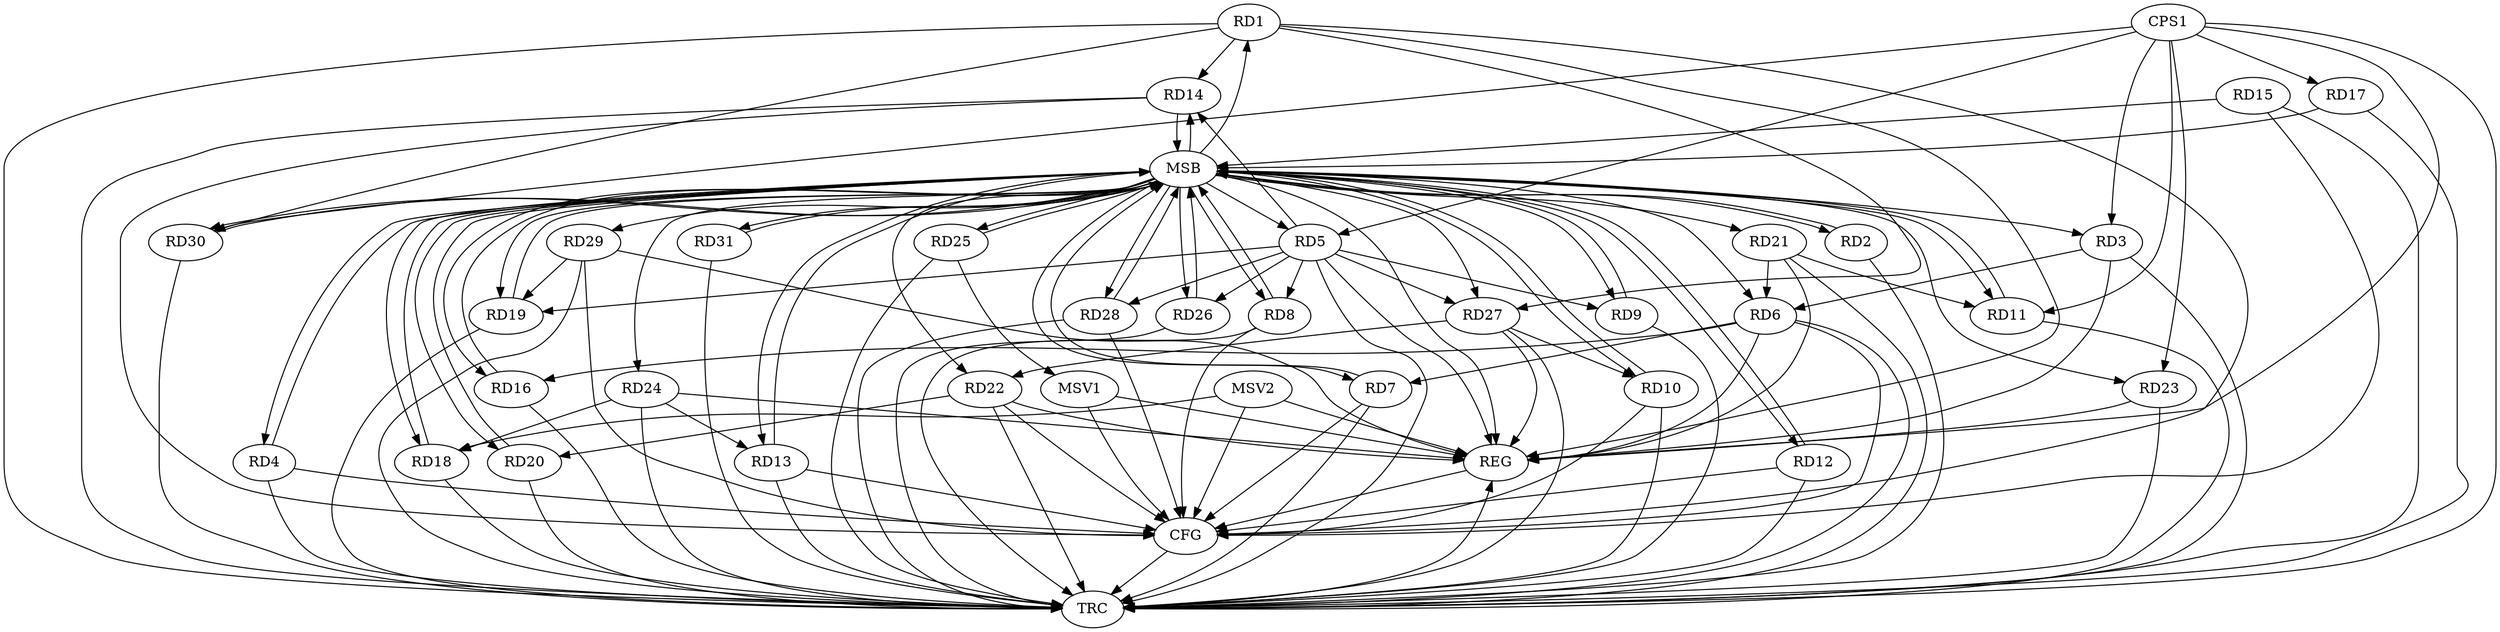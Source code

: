 strict digraph G {
  RD1 [ label="RD1" ];
  RD2 [ label="RD2" ];
  RD3 [ label="RD3" ];
  RD4 [ label="RD4" ];
  RD5 [ label="RD5" ];
  RD6 [ label="RD6" ];
  RD7 [ label="RD7" ];
  RD8 [ label="RD8" ];
  RD9 [ label="RD9" ];
  RD10 [ label="RD10" ];
  RD11 [ label="RD11" ];
  RD12 [ label="RD12" ];
  RD13 [ label="RD13" ];
  RD14 [ label="RD14" ];
  RD15 [ label="RD15" ];
  RD16 [ label="RD16" ];
  RD17 [ label="RD17" ];
  RD18 [ label="RD18" ];
  RD19 [ label="RD19" ];
  RD20 [ label="RD20" ];
  RD21 [ label="RD21" ];
  RD22 [ label="RD22" ];
  RD23 [ label="RD23" ];
  RD24 [ label="RD24" ];
  RD25 [ label="RD25" ];
  RD26 [ label="RD26" ];
  RD27 [ label="RD27" ];
  RD28 [ label="RD28" ];
  RD29 [ label="RD29" ];
  RD30 [ label="RD30" ];
  RD31 [ label="RD31" ];
  CPS1 [ label="CPS1" ];
  REG [ label="REG" ];
  MSB [ label="MSB" ];
  CFG [ label="CFG" ];
  TRC [ label="TRC" ];
  MSV1 [ label="MSV1" ];
  MSV2 [ label="MSV2" ];
  RD1 -> RD14;
  RD1 -> RD27;
  RD1 -> RD30;
  RD3 -> RD6;
  RD5 -> RD9;
  RD5 -> RD14;
  RD5 -> RD19;
  RD5 -> RD27;
  RD5 -> RD28;
  RD6 -> RD7;
  RD6 -> RD16;
  RD21 -> RD6;
  RD27 -> RD10;
  RD21 -> RD11;
  RD24 -> RD13;
  RD24 -> RD18;
  RD29 -> RD19;
  RD22 -> RD20;
  RD27 -> RD22;
  CPS1 -> RD23;
  CPS1 -> RD3;
  CPS1 -> RD5;
  CPS1 -> RD11;
  CPS1 -> RD17;
  CPS1 -> RD30;
  RD1 -> REG;
  RD3 -> REG;
  RD5 -> REG;
  RD6 -> REG;
  RD21 -> REG;
  RD22 -> REG;
  RD23 -> REG;
  RD24 -> REG;
  RD27 -> REG;
  RD29 -> REG;
  CPS1 -> REG;
  RD2 -> MSB;
  MSB -> RD4;
  MSB -> RD13;
  MSB -> RD18;
  MSB -> RD26;
  MSB -> REG;
  RD4 -> MSB;
  MSB -> RD5;
  MSB -> RD21;
  MSB -> RD24;
  MSB -> RD25;
  RD7 -> MSB;
  MSB -> RD16;
  MSB -> RD20;
  RD8 -> MSB;
  MSB -> RD1;
  MSB -> RD6;
  RD9 -> MSB;
  RD10 -> MSB;
  MSB -> RD3;
  MSB -> RD29;
  RD11 -> MSB;
  MSB -> RD14;
  RD12 -> MSB;
  MSB -> RD27;
  RD13 -> MSB;
  MSB -> RD23;
  MSB -> RD28;
  RD14 -> MSB;
  MSB -> RD12;
  RD15 -> MSB;
  MSB -> RD8;
  MSB -> RD30;
  MSB -> RD31;
  RD16 -> MSB;
  RD17 -> MSB;
  RD18 -> MSB;
  RD19 -> MSB;
  MSB -> RD22;
  RD20 -> MSB;
  MSB -> RD11;
  RD25 -> MSB;
  RD26 -> MSB;
  MSB -> RD7;
  MSB -> RD19;
  RD28 -> MSB;
  RD30 -> MSB;
  MSB -> RD2;
  RD31 -> MSB;
  MSB -> RD9;
  MSB -> RD10;
  RD14 -> CFG;
  RD1 -> CFG;
  RD12 -> CFG;
  RD7 -> CFG;
  RD6 -> CFG;
  RD8 -> CFG;
  RD15 -> CFG;
  RD28 -> CFG;
  RD22 -> CFG;
  RD10 -> CFG;
  RD13 -> CFG;
  RD29 -> CFG;
  RD4 -> CFG;
  REG -> CFG;
  RD1 -> TRC;
  RD2 -> TRC;
  RD3 -> TRC;
  RD4 -> TRC;
  RD5 -> TRC;
  RD6 -> TRC;
  RD7 -> TRC;
  RD8 -> TRC;
  RD9 -> TRC;
  RD10 -> TRC;
  RD11 -> TRC;
  RD12 -> TRC;
  RD13 -> TRC;
  RD14 -> TRC;
  RD15 -> TRC;
  RD16 -> TRC;
  RD17 -> TRC;
  RD18 -> TRC;
  RD19 -> TRC;
  RD20 -> TRC;
  RD21 -> TRC;
  RD22 -> TRC;
  RD23 -> TRC;
  RD24 -> TRC;
  RD25 -> TRC;
  RD26 -> TRC;
  RD27 -> TRC;
  RD28 -> TRC;
  RD29 -> TRC;
  RD30 -> TRC;
  RD31 -> TRC;
  CPS1 -> TRC;
  CFG -> TRC;
  TRC -> REG;
  RD5 -> RD26;
  RD5 -> RD8;
  RD25 -> MSV1;
  MSV1 -> REG;
  MSV1 -> CFG;
  MSV2 -> RD18;
  MSV2 -> REG;
  MSV2 -> CFG;
}
